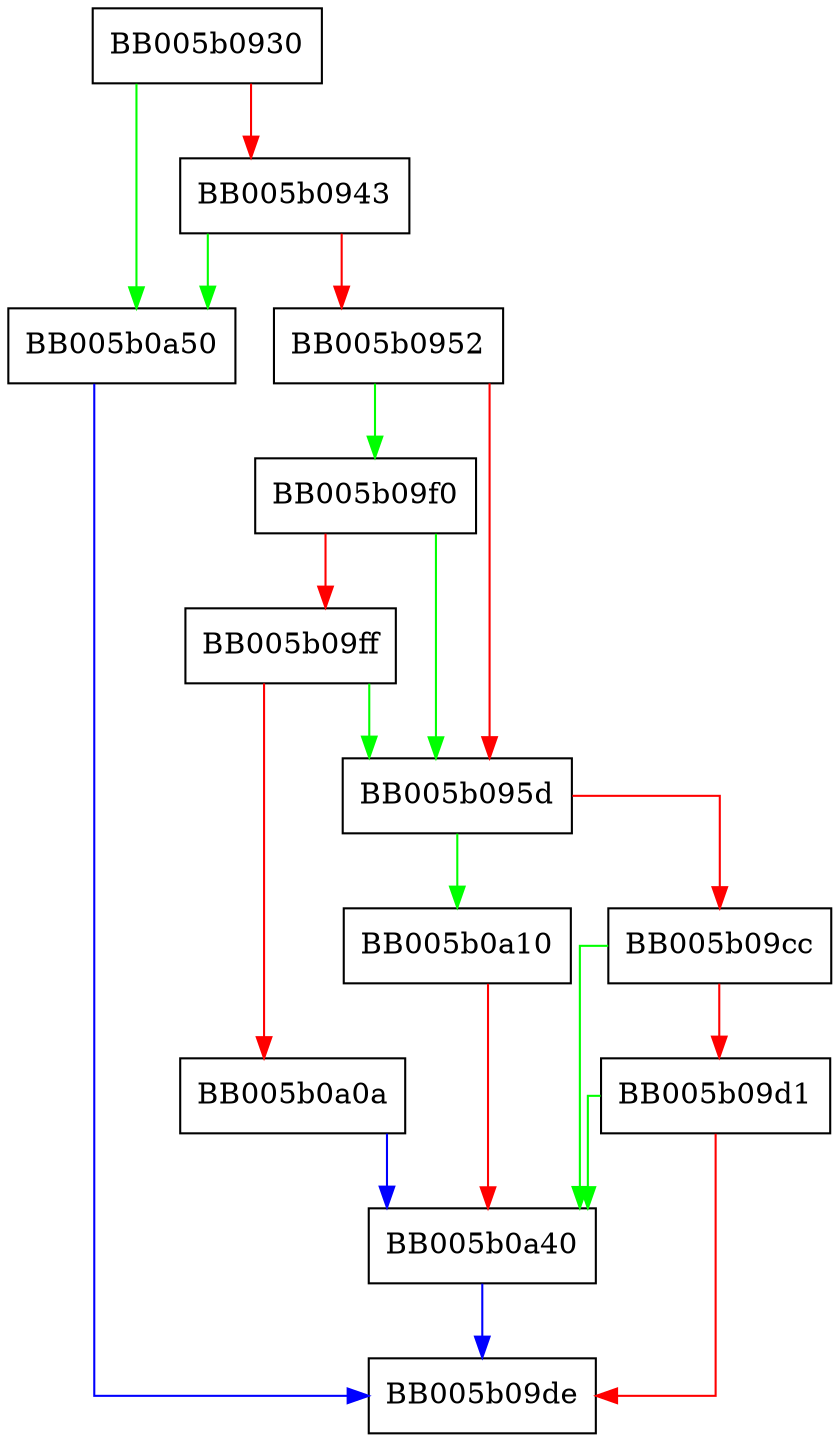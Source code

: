 digraph EVP_PKEY_CTX_get0_dh_kdf_ukm {
  node [shape="box"];
  graph [splines=ortho];
  BB005b0930 -> BB005b0a50 [color="green"];
  BB005b0930 -> BB005b0943 [color="red"];
  BB005b0943 -> BB005b0a50 [color="green"];
  BB005b0943 -> BB005b0952 [color="red"];
  BB005b0952 -> BB005b09f0 [color="green"];
  BB005b0952 -> BB005b095d [color="red"];
  BB005b095d -> BB005b0a10 [color="green"];
  BB005b095d -> BB005b09cc [color="red"];
  BB005b09cc -> BB005b0a40 [color="green"];
  BB005b09cc -> BB005b09d1 [color="red"];
  BB005b09d1 -> BB005b0a40 [color="green"];
  BB005b09d1 -> BB005b09de [color="red"];
  BB005b09f0 -> BB005b095d [color="green"];
  BB005b09f0 -> BB005b09ff [color="red"];
  BB005b09ff -> BB005b095d [color="green"];
  BB005b09ff -> BB005b0a0a [color="red"];
  BB005b0a0a -> BB005b0a40 [color="blue"];
  BB005b0a10 -> BB005b0a40 [color="red"];
  BB005b0a40 -> BB005b09de [color="blue"];
  BB005b0a50 -> BB005b09de [color="blue"];
}